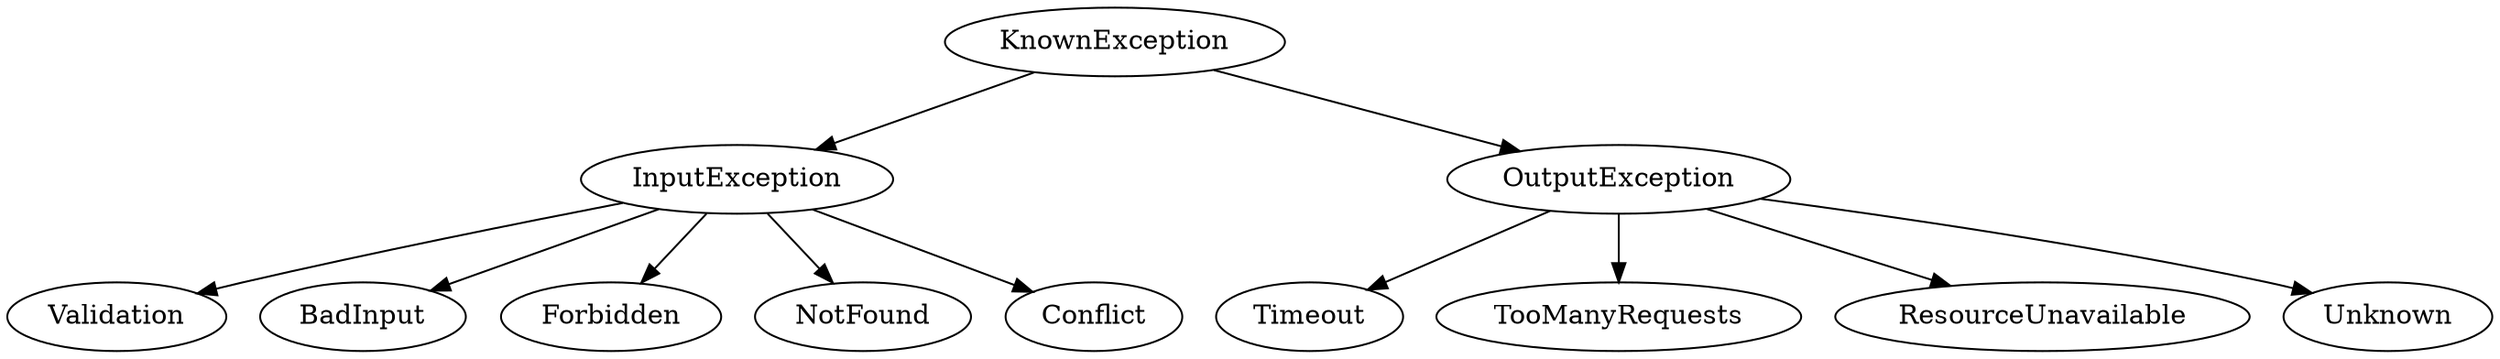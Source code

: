digraph ErrorHierarchy {
  KnownException -> {InputException, OutputException};

  InputException -> {
    Validation,
    BadInput,
    Forbidden,
    NotFound,
    Conflict
  };

  OutputException -> {
    Timeout,
    TooManyRequests,
    ResourceUnavailable,
    Unknown
  }
}
